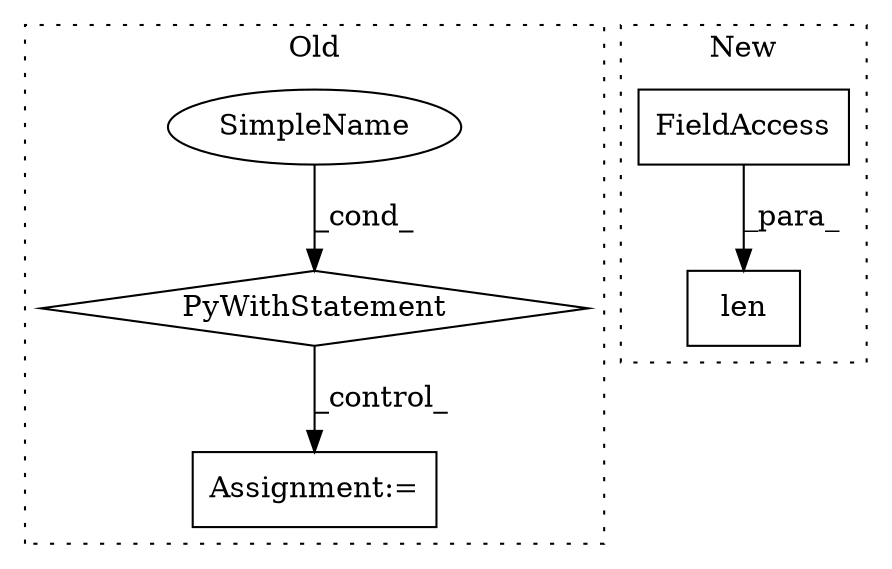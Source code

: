 digraph G {
subgraph cluster0 {
1 [label="PyWithStatement" a="104" s="323,350" l="10,2" shape="diamond"];
3 [label="Assignment:=" a="7" s="535" l="1" shape="box"];
4 [label="SimpleName" a="42" s="" l="" shape="ellipse"];
label = "Old";
style="dotted";
}
subgraph cluster1 {
2 [label="len" a="32" s="603,618" l="4,1" shape="box"];
5 [label="FieldAccess" a="22" s="607" l="11" shape="box"];
label = "New";
style="dotted";
}
1 -> 3 [label="_control_"];
4 -> 1 [label="_cond_"];
5 -> 2 [label="_para_"];
}